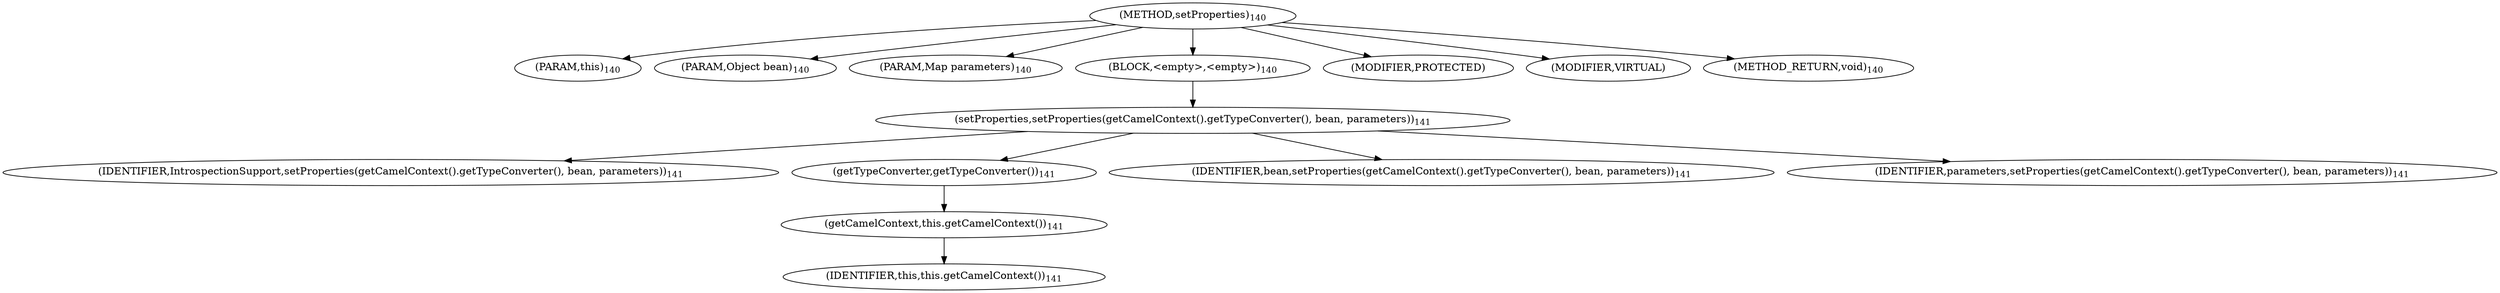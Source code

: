 digraph "setProperties" {  
"264" [label = <(METHOD,setProperties)<SUB>140</SUB>> ]
"18" [label = <(PARAM,this)<SUB>140</SUB>> ]
"265" [label = <(PARAM,Object bean)<SUB>140</SUB>> ]
"266" [label = <(PARAM,Map parameters)<SUB>140</SUB>> ]
"267" [label = <(BLOCK,&lt;empty&gt;,&lt;empty&gt;)<SUB>140</SUB>> ]
"268" [label = <(setProperties,setProperties(getCamelContext().getTypeConverter(), bean, parameters))<SUB>141</SUB>> ]
"269" [label = <(IDENTIFIER,IntrospectionSupport,setProperties(getCamelContext().getTypeConverter(), bean, parameters))<SUB>141</SUB>> ]
"270" [label = <(getTypeConverter,getTypeConverter())<SUB>141</SUB>> ]
"271" [label = <(getCamelContext,this.getCamelContext())<SUB>141</SUB>> ]
"17" [label = <(IDENTIFIER,this,this.getCamelContext())<SUB>141</SUB>> ]
"272" [label = <(IDENTIFIER,bean,setProperties(getCamelContext().getTypeConverter(), bean, parameters))<SUB>141</SUB>> ]
"273" [label = <(IDENTIFIER,parameters,setProperties(getCamelContext().getTypeConverter(), bean, parameters))<SUB>141</SUB>> ]
"274" [label = <(MODIFIER,PROTECTED)> ]
"275" [label = <(MODIFIER,VIRTUAL)> ]
"276" [label = <(METHOD_RETURN,void)<SUB>140</SUB>> ]
  "264" -> "18" 
  "264" -> "265" 
  "264" -> "266" 
  "264" -> "267" 
  "264" -> "274" 
  "264" -> "275" 
  "264" -> "276" 
  "267" -> "268" 
  "268" -> "269" 
  "268" -> "270" 
  "268" -> "272" 
  "268" -> "273" 
  "270" -> "271" 
  "271" -> "17" 
}

